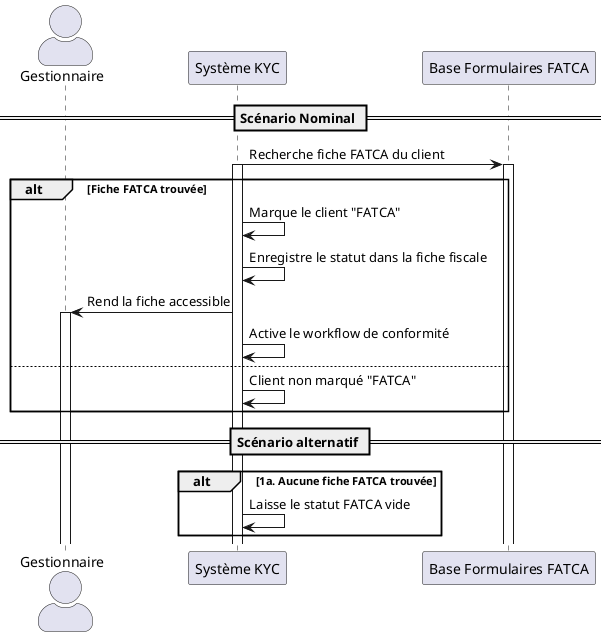 @startuml UC031
skinparam actorStyle awesome

actor "Gestionnaire" as Gestionnaire
participant "Système KYC" as KYC
participant "Base Formulaires FATCA" as FATCA

== Scénario Nominal ==

KYC -> FATCA : Recherche fiche FATCA du client
activate KYC
activate FATCA
alt Fiche FATCA trouvée
    KYC -> KYC : Marque le client "FATCA"
    KYC -> KYC : Enregistre le statut dans la fiche fiscale
    KYC -> Gestionnaire : Rend la fiche accessible
    activate Gestionnaire
    KYC -> KYC : Active le workflow de conformité
else
    KYC -> KYC : Client non marqué "FATCA"
end

== Scénario alternatif ==
alt 1a. Aucune fiche FATCA trouvée
    KYC -> KYC : Laisse le statut FATCA vide
    
end

@enduml
